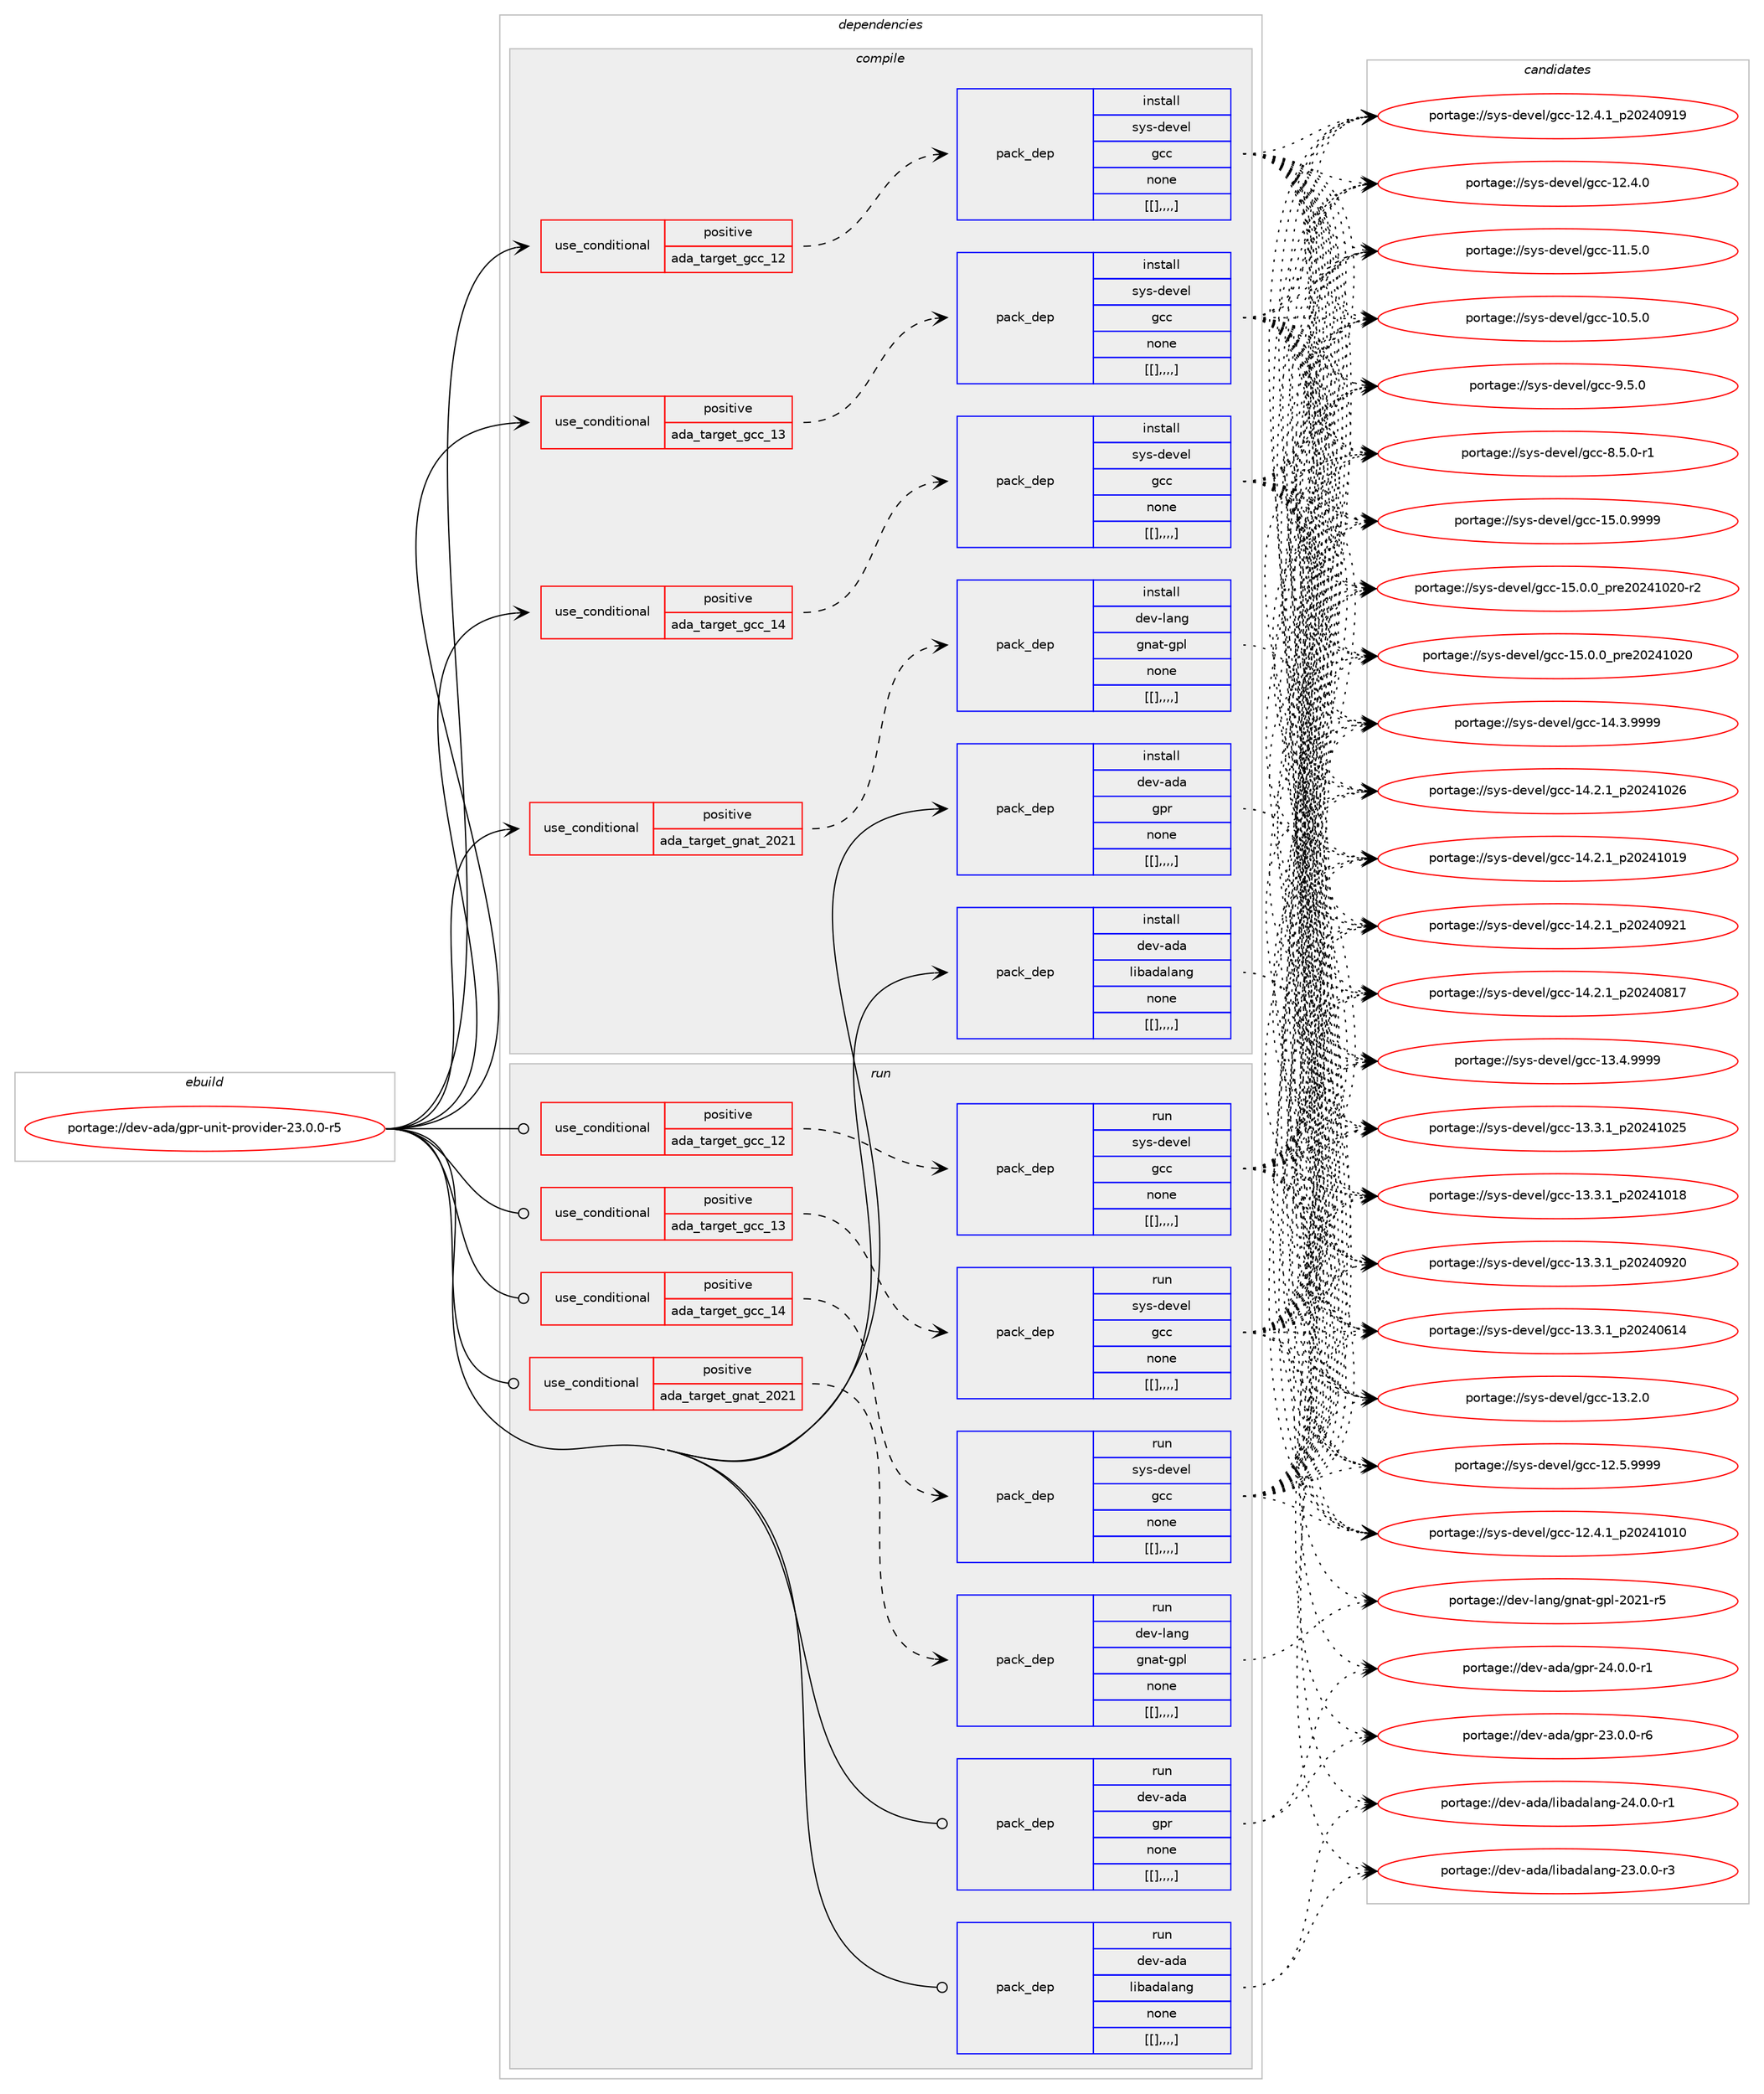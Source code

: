 digraph prolog {

# *************
# Graph options
# *************

newrank=true;
concentrate=true;
compound=true;
graph [rankdir=LR,fontname=Helvetica,fontsize=10,ranksep=1.5];#, ranksep=2.5, nodesep=0.2];
edge  [arrowhead=vee];
node  [fontname=Helvetica,fontsize=10];

# **********
# The ebuild
# **********

subgraph cluster_leftcol {
color=gray;
label=<<i>ebuild</i>>;
id [label="portage://dev-ada/gpr-unit-provider-23.0.0-r5", color=red, width=4, href="../dev-ada/gpr-unit-provider-23.0.0-r5.svg"];
}

# ****************
# The dependencies
# ****************

subgraph cluster_midcol {
color=gray;
label=<<i>dependencies</i>>;
subgraph cluster_compile {
fillcolor="#eeeeee";
style=filled;
label=<<i>compile</i>>;
subgraph cond18016 {
dependency66917 [label=<<TABLE BORDER="0" CELLBORDER="1" CELLSPACING="0" CELLPADDING="4"><TR><TD ROWSPAN="3" CELLPADDING="10">use_conditional</TD></TR><TR><TD>positive</TD></TR><TR><TD>ada_target_gcc_12</TD></TR></TABLE>>, shape=none, color=red];
subgraph pack47929 {
dependency66954 [label=<<TABLE BORDER="0" CELLBORDER="1" CELLSPACING="0" CELLPADDING="4" WIDTH="220"><TR><TD ROWSPAN="6" CELLPADDING="30">pack_dep</TD></TR><TR><TD WIDTH="110">install</TD></TR><TR><TD>sys-devel</TD></TR><TR><TD>gcc</TD></TR><TR><TD>none</TD></TR><TR><TD>[[],,,,]</TD></TR></TABLE>>, shape=none, color=blue];
}
dependency66917:e -> dependency66954:w [weight=20,style="dashed",arrowhead="vee"];
}
id:e -> dependency66917:w [weight=20,style="solid",arrowhead="vee"];
subgraph cond18031 {
dependency66961 [label=<<TABLE BORDER="0" CELLBORDER="1" CELLSPACING="0" CELLPADDING="4"><TR><TD ROWSPAN="3" CELLPADDING="10">use_conditional</TD></TR><TR><TD>positive</TD></TR><TR><TD>ada_target_gcc_13</TD></TR></TABLE>>, shape=none, color=red];
subgraph pack47949 {
dependency66981 [label=<<TABLE BORDER="0" CELLBORDER="1" CELLSPACING="0" CELLPADDING="4" WIDTH="220"><TR><TD ROWSPAN="6" CELLPADDING="30">pack_dep</TD></TR><TR><TD WIDTH="110">install</TD></TR><TR><TD>sys-devel</TD></TR><TR><TD>gcc</TD></TR><TR><TD>none</TD></TR><TR><TD>[[],,,,]</TD></TR></TABLE>>, shape=none, color=blue];
}
dependency66961:e -> dependency66981:w [weight=20,style="dashed",arrowhead="vee"];
}
id:e -> dependency66961:w [weight=20,style="solid",arrowhead="vee"];
subgraph cond18039 {
dependency67020 [label=<<TABLE BORDER="0" CELLBORDER="1" CELLSPACING="0" CELLPADDING="4"><TR><TD ROWSPAN="3" CELLPADDING="10">use_conditional</TD></TR><TR><TD>positive</TD></TR><TR><TD>ada_target_gcc_14</TD></TR></TABLE>>, shape=none, color=red];
subgraph pack47994 {
dependency67054 [label=<<TABLE BORDER="0" CELLBORDER="1" CELLSPACING="0" CELLPADDING="4" WIDTH="220"><TR><TD ROWSPAN="6" CELLPADDING="30">pack_dep</TD></TR><TR><TD WIDTH="110">install</TD></TR><TR><TD>sys-devel</TD></TR><TR><TD>gcc</TD></TR><TR><TD>none</TD></TR><TR><TD>[[],,,,]</TD></TR></TABLE>>, shape=none, color=blue];
}
dependency67020:e -> dependency67054:w [weight=20,style="dashed",arrowhead="vee"];
}
id:e -> dependency67020:w [weight=20,style="solid",arrowhead="vee"];
subgraph cond18061 {
dependency67060 [label=<<TABLE BORDER="0" CELLBORDER="1" CELLSPACING="0" CELLPADDING="4"><TR><TD ROWSPAN="3" CELLPADDING="10">use_conditional</TD></TR><TR><TD>positive</TD></TR><TR><TD>ada_target_gnat_2021</TD></TR></TABLE>>, shape=none, color=red];
subgraph pack48010 {
dependency67062 [label=<<TABLE BORDER="0" CELLBORDER="1" CELLSPACING="0" CELLPADDING="4" WIDTH="220"><TR><TD ROWSPAN="6" CELLPADDING="30">pack_dep</TD></TR><TR><TD WIDTH="110">install</TD></TR><TR><TD>dev-lang</TD></TR><TR><TD>gnat-gpl</TD></TR><TR><TD>none</TD></TR><TR><TD>[[],,,,]</TD></TR></TABLE>>, shape=none, color=blue];
}
dependency67060:e -> dependency67062:w [weight=20,style="dashed",arrowhead="vee"];
}
id:e -> dependency67060:w [weight=20,style="solid",arrowhead="vee"];
subgraph pack48029 {
dependency67119 [label=<<TABLE BORDER="0" CELLBORDER="1" CELLSPACING="0" CELLPADDING="4" WIDTH="220"><TR><TD ROWSPAN="6" CELLPADDING="30">pack_dep</TD></TR><TR><TD WIDTH="110">install</TD></TR><TR><TD>dev-ada</TD></TR><TR><TD>gpr</TD></TR><TR><TD>none</TD></TR><TR><TD>[[],,,,]</TD></TR></TABLE>>, shape=none, color=blue];
}
id:e -> dependency67119:w [weight=20,style="solid",arrowhead="vee"];
subgraph pack48111 {
dependency67223 [label=<<TABLE BORDER="0" CELLBORDER="1" CELLSPACING="0" CELLPADDING="4" WIDTH="220"><TR><TD ROWSPAN="6" CELLPADDING="30">pack_dep</TD></TR><TR><TD WIDTH="110">install</TD></TR><TR><TD>dev-ada</TD></TR><TR><TD>libadalang</TD></TR><TR><TD>none</TD></TR><TR><TD>[[],,,,]</TD></TR></TABLE>>, shape=none, color=blue];
}
id:e -> dependency67223:w [weight=20,style="solid",arrowhead="vee"];
}
subgraph cluster_compileandrun {
fillcolor="#eeeeee";
style=filled;
label=<<i>compile and run</i>>;
}
subgraph cluster_run {
fillcolor="#eeeeee";
style=filled;
label=<<i>run</i>>;
subgraph cond18115 {
dependency67246 [label=<<TABLE BORDER="0" CELLBORDER="1" CELLSPACING="0" CELLPADDING="4"><TR><TD ROWSPAN="3" CELLPADDING="10">use_conditional</TD></TR><TR><TD>positive</TD></TR><TR><TD>ada_target_gcc_12</TD></TR></TABLE>>, shape=none, color=red];
subgraph pack48141 {
dependency67266 [label=<<TABLE BORDER="0" CELLBORDER="1" CELLSPACING="0" CELLPADDING="4" WIDTH="220"><TR><TD ROWSPAN="6" CELLPADDING="30">pack_dep</TD></TR><TR><TD WIDTH="110">run</TD></TR><TR><TD>sys-devel</TD></TR><TR><TD>gcc</TD></TR><TR><TD>none</TD></TR><TR><TD>[[],,,,]</TD></TR></TABLE>>, shape=none, color=blue];
}
dependency67246:e -> dependency67266:w [weight=20,style="dashed",arrowhead="vee"];
}
id:e -> dependency67246:w [weight=20,style="solid",arrowhead="odot"];
subgraph cond18135 {
dependency67329 [label=<<TABLE BORDER="0" CELLBORDER="1" CELLSPACING="0" CELLPADDING="4"><TR><TD ROWSPAN="3" CELLPADDING="10">use_conditional</TD></TR><TR><TD>positive</TD></TR><TR><TD>ada_target_gcc_13</TD></TR></TABLE>>, shape=none, color=red];
subgraph pack48206 {
dependency67351 [label=<<TABLE BORDER="0" CELLBORDER="1" CELLSPACING="0" CELLPADDING="4" WIDTH="220"><TR><TD ROWSPAN="6" CELLPADDING="30">pack_dep</TD></TR><TR><TD WIDTH="110">run</TD></TR><TR><TD>sys-devel</TD></TR><TR><TD>gcc</TD></TR><TR><TD>none</TD></TR><TR><TD>[[],,,,]</TD></TR></TABLE>>, shape=none, color=blue];
}
dependency67329:e -> dependency67351:w [weight=20,style="dashed",arrowhead="vee"];
}
id:e -> dependency67329:w [weight=20,style="solid",arrowhead="odot"];
subgraph cond18169 {
dependency67357 [label=<<TABLE BORDER="0" CELLBORDER="1" CELLSPACING="0" CELLPADDING="4"><TR><TD ROWSPAN="3" CELLPADDING="10">use_conditional</TD></TR><TR><TD>positive</TD></TR><TR><TD>ada_target_gcc_14</TD></TR></TABLE>>, shape=none, color=red];
subgraph pack48238 {
dependency67503 [label=<<TABLE BORDER="0" CELLBORDER="1" CELLSPACING="0" CELLPADDING="4" WIDTH="220"><TR><TD ROWSPAN="6" CELLPADDING="30">pack_dep</TD></TR><TR><TD WIDTH="110">run</TD></TR><TR><TD>sys-devel</TD></TR><TR><TD>gcc</TD></TR><TR><TD>none</TD></TR><TR><TD>[[],,,,]</TD></TR></TABLE>>, shape=none, color=blue];
}
dependency67357:e -> dependency67503:w [weight=20,style="dashed",arrowhead="vee"];
}
id:e -> dependency67357:w [weight=20,style="solid",arrowhead="odot"];
subgraph cond18226 {
dependency67589 [label=<<TABLE BORDER="0" CELLBORDER="1" CELLSPACING="0" CELLPADDING="4"><TR><TD ROWSPAN="3" CELLPADDING="10">use_conditional</TD></TR><TR><TD>positive</TD></TR><TR><TD>ada_target_gnat_2021</TD></TR></TABLE>>, shape=none, color=red];
subgraph pack48385 {
dependency67660 [label=<<TABLE BORDER="0" CELLBORDER="1" CELLSPACING="0" CELLPADDING="4" WIDTH="220"><TR><TD ROWSPAN="6" CELLPADDING="30">pack_dep</TD></TR><TR><TD WIDTH="110">run</TD></TR><TR><TD>dev-lang</TD></TR><TR><TD>gnat-gpl</TD></TR><TR><TD>none</TD></TR><TR><TD>[[],,,,]</TD></TR></TABLE>>, shape=none, color=blue];
}
dependency67589:e -> dependency67660:w [weight=20,style="dashed",arrowhead="vee"];
}
id:e -> dependency67589:w [weight=20,style="solid",arrowhead="odot"];
subgraph pack48446 {
dependency67730 [label=<<TABLE BORDER="0" CELLBORDER="1" CELLSPACING="0" CELLPADDING="4" WIDTH="220"><TR><TD ROWSPAN="6" CELLPADDING="30">pack_dep</TD></TR><TR><TD WIDTH="110">run</TD></TR><TR><TD>dev-ada</TD></TR><TR><TD>gpr</TD></TR><TR><TD>none</TD></TR><TR><TD>[[],,,,]</TD></TR></TABLE>>, shape=none, color=blue];
}
id:e -> dependency67730:w [weight=20,style="solid",arrowhead="odot"];
subgraph pack48477 {
dependency67736 [label=<<TABLE BORDER="0" CELLBORDER="1" CELLSPACING="0" CELLPADDING="4" WIDTH="220"><TR><TD ROWSPAN="6" CELLPADDING="30">pack_dep</TD></TR><TR><TD WIDTH="110">run</TD></TR><TR><TD>dev-ada</TD></TR><TR><TD>libadalang</TD></TR><TR><TD>none</TD></TR><TR><TD>[[],,,,]</TD></TR></TABLE>>, shape=none, color=blue];
}
id:e -> dependency67736:w [weight=20,style="solid",arrowhead="odot"];
}
}

# **************
# The candidates
# **************

subgraph cluster_choices {
rank=same;
color=gray;
label=<<i>candidates</i>>;

subgraph choice47198 {
color=black;
nodesep=1;
choice1151211154510010111810110847103999945495346484657575757 [label="portage://sys-devel/gcc-15.0.9999", color=red, width=4,href="../sys-devel/gcc-15.0.9999.svg"];
choice11512111545100101118101108471039999454953464846489511211410150485052494850484511450 [label="portage://sys-devel/gcc-15.0.0_pre20241020-r2", color=red, width=4,href="../sys-devel/gcc-15.0.0_pre20241020-r2.svg"];
choice1151211154510010111810110847103999945495346484648951121141015048505249485048 [label="portage://sys-devel/gcc-15.0.0_pre20241020", color=red, width=4,href="../sys-devel/gcc-15.0.0_pre20241020.svg"];
choice1151211154510010111810110847103999945495246514657575757 [label="portage://sys-devel/gcc-14.3.9999", color=red, width=4,href="../sys-devel/gcc-14.3.9999.svg"];
choice1151211154510010111810110847103999945495246504649951125048505249485054 [label="portage://sys-devel/gcc-14.2.1_p20241026", color=red, width=4,href="../sys-devel/gcc-14.2.1_p20241026.svg"];
choice1151211154510010111810110847103999945495246504649951125048505249484957 [label="portage://sys-devel/gcc-14.2.1_p20241019", color=red, width=4,href="../sys-devel/gcc-14.2.1_p20241019.svg"];
choice1151211154510010111810110847103999945495246504649951125048505248575049 [label="portage://sys-devel/gcc-14.2.1_p20240921", color=red, width=4,href="../sys-devel/gcc-14.2.1_p20240921.svg"];
choice1151211154510010111810110847103999945495246504649951125048505248564955 [label="portage://sys-devel/gcc-14.2.1_p20240817", color=red, width=4,href="../sys-devel/gcc-14.2.1_p20240817.svg"];
choice1151211154510010111810110847103999945495146524657575757 [label="portage://sys-devel/gcc-13.4.9999", color=red, width=4,href="../sys-devel/gcc-13.4.9999.svg"];
choice1151211154510010111810110847103999945495146514649951125048505249485053 [label="portage://sys-devel/gcc-13.3.1_p20241025", color=red, width=4,href="../sys-devel/gcc-13.3.1_p20241025.svg"];
choice1151211154510010111810110847103999945495146514649951125048505249484956 [label="portage://sys-devel/gcc-13.3.1_p20241018", color=red, width=4,href="../sys-devel/gcc-13.3.1_p20241018.svg"];
choice1151211154510010111810110847103999945495146514649951125048505248575048 [label="portage://sys-devel/gcc-13.3.1_p20240920", color=red, width=4,href="../sys-devel/gcc-13.3.1_p20240920.svg"];
choice1151211154510010111810110847103999945495146514649951125048505248544952 [label="portage://sys-devel/gcc-13.3.1_p20240614", color=red, width=4,href="../sys-devel/gcc-13.3.1_p20240614.svg"];
choice1151211154510010111810110847103999945495146504648 [label="portage://sys-devel/gcc-13.2.0", color=red, width=4,href="../sys-devel/gcc-13.2.0.svg"];
choice1151211154510010111810110847103999945495046534657575757 [label="portage://sys-devel/gcc-12.5.9999", color=red, width=4,href="../sys-devel/gcc-12.5.9999.svg"];
choice1151211154510010111810110847103999945495046524649951125048505249484948 [label="portage://sys-devel/gcc-12.4.1_p20241010", color=red, width=4,href="../sys-devel/gcc-12.4.1_p20241010.svg"];
choice1151211154510010111810110847103999945495046524649951125048505248574957 [label="portage://sys-devel/gcc-12.4.1_p20240919", color=red, width=4,href="../sys-devel/gcc-12.4.1_p20240919.svg"];
choice1151211154510010111810110847103999945495046524648 [label="portage://sys-devel/gcc-12.4.0", color=red, width=4,href="../sys-devel/gcc-12.4.0.svg"];
choice1151211154510010111810110847103999945494946534648 [label="portage://sys-devel/gcc-11.5.0", color=red, width=4,href="../sys-devel/gcc-11.5.0.svg"];
choice1151211154510010111810110847103999945494846534648 [label="portage://sys-devel/gcc-10.5.0", color=red, width=4,href="../sys-devel/gcc-10.5.0.svg"];
choice11512111545100101118101108471039999455746534648 [label="portage://sys-devel/gcc-9.5.0", color=red, width=4,href="../sys-devel/gcc-9.5.0.svg"];
choice115121115451001011181011084710399994556465346484511449 [label="portage://sys-devel/gcc-8.5.0-r1", color=red, width=4,href="../sys-devel/gcc-8.5.0-r1.svg"];
dependency66954:e -> choice1151211154510010111810110847103999945495346484657575757:w [style=dotted,weight="100"];
dependency66954:e -> choice11512111545100101118101108471039999454953464846489511211410150485052494850484511450:w [style=dotted,weight="100"];
dependency66954:e -> choice1151211154510010111810110847103999945495346484648951121141015048505249485048:w [style=dotted,weight="100"];
dependency66954:e -> choice1151211154510010111810110847103999945495246514657575757:w [style=dotted,weight="100"];
dependency66954:e -> choice1151211154510010111810110847103999945495246504649951125048505249485054:w [style=dotted,weight="100"];
dependency66954:e -> choice1151211154510010111810110847103999945495246504649951125048505249484957:w [style=dotted,weight="100"];
dependency66954:e -> choice1151211154510010111810110847103999945495246504649951125048505248575049:w [style=dotted,weight="100"];
dependency66954:e -> choice1151211154510010111810110847103999945495246504649951125048505248564955:w [style=dotted,weight="100"];
dependency66954:e -> choice1151211154510010111810110847103999945495146524657575757:w [style=dotted,weight="100"];
dependency66954:e -> choice1151211154510010111810110847103999945495146514649951125048505249485053:w [style=dotted,weight="100"];
dependency66954:e -> choice1151211154510010111810110847103999945495146514649951125048505249484956:w [style=dotted,weight="100"];
dependency66954:e -> choice1151211154510010111810110847103999945495146514649951125048505248575048:w [style=dotted,weight="100"];
dependency66954:e -> choice1151211154510010111810110847103999945495146514649951125048505248544952:w [style=dotted,weight="100"];
dependency66954:e -> choice1151211154510010111810110847103999945495146504648:w [style=dotted,weight="100"];
dependency66954:e -> choice1151211154510010111810110847103999945495046534657575757:w [style=dotted,weight="100"];
dependency66954:e -> choice1151211154510010111810110847103999945495046524649951125048505249484948:w [style=dotted,weight="100"];
dependency66954:e -> choice1151211154510010111810110847103999945495046524649951125048505248574957:w [style=dotted,weight="100"];
dependency66954:e -> choice1151211154510010111810110847103999945495046524648:w [style=dotted,weight="100"];
dependency66954:e -> choice1151211154510010111810110847103999945494946534648:w [style=dotted,weight="100"];
dependency66954:e -> choice1151211154510010111810110847103999945494846534648:w [style=dotted,weight="100"];
dependency66954:e -> choice11512111545100101118101108471039999455746534648:w [style=dotted,weight="100"];
dependency66954:e -> choice115121115451001011181011084710399994556465346484511449:w [style=dotted,weight="100"];
}
subgraph choice47226 {
color=black;
nodesep=1;
choice1151211154510010111810110847103999945495346484657575757 [label="portage://sys-devel/gcc-15.0.9999", color=red, width=4,href="../sys-devel/gcc-15.0.9999.svg"];
choice11512111545100101118101108471039999454953464846489511211410150485052494850484511450 [label="portage://sys-devel/gcc-15.0.0_pre20241020-r2", color=red, width=4,href="../sys-devel/gcc-15.0.0_pre20241020-r2.svg"];
choice1151211154510010111810110847103999945495346484648951121141015048505249485048 [label="portage://sys-devel/gcc-15.0.0_pre20241020", color=red, width=4,href="../sys-devel/gcc-15.0.0_pre20241020.svg"];
choice1151211154510010111810110847103999945495246514657575757 [label="portage://sys-devel/gcc-14.3.9999", color=red, width=4,href="../sys-devel/gcc-14.3.9999.svg"];
choice1151211154510010111810110847103999945495246504649951125048505249485054 [label="portage://sys-devel/gcc-14.2.1_p20241026", color=red, width=4,href="../sys-devel/gcc-14.2.1_p20241026.svg"];
choice1151211154510010111810110847103999945495246504649951125048505249484957 [label="portage://sys-devel/gcc-14.2.1_p20241019", color=red, width=4,href="../sys-devel/gcc-14.2.1_p20241019.svg"];
choice1151211154510010111810110847103999945495246504649951125048505248575049 [label="portage://sys-devel/gcc-14.2.1_p20240921", color=red, width=4,href="../sys-devel/gcc-14.2.1_p20240921.svg"];
choice1151211154510010111810110847103999945495246504649951125048505248564955 [label="portage://sys-devel/gcc-14.2.1_p20240817", color=red, width=4,href="../sys-devel/gcc-14.2.1_p20240817.svg"];
choice1151211154510010111810110847103999945495146524657575757 [label="portage://sys-devel/gcc-13.4.9999", color=red, width=4,href="../sys-devel/gcc-13.4.9999.svg"];
choice1151211154510010111810110847103999945495146514649951125048505249485053 [label="portage://sys-devel/gcc-13.3.1_p20241025", color=red, width=4,href="../sys-devel/gcc-13.3.1_p20241025.svg"];
choice1151211154510010111810110847103999945495146514649951125048505249484956 [label="portage://sys-devel/gcc-13.3.1_p20241018", color=red, width=4,href="../sys-devel/gcc-13.3.1_p20241018.svg"];
choice1151211154510010111810110847103999945495146514649951125048505248575048 [label="portage://sys-devel/gcc-13.3.1_p20240920", color=red, width=4,href="../sys-devel/gcc-13.3.1_p20240920.svg"];
choice1151211154510010111810110847103999945495146514649951125048505248544952 [label="portage://sys-devel/gcc-13.3.1_p20240614", color=red, width=4,href="../sys-devel/gcc-13.3.1_p20240614.svg"];
choice1151211154510010111810110847103999945495146504648 [label="portage://sys-devel/gcc-13.2.0", color=red, width=4,href="../sys-devel/gcc-13.2.0.svg"];
choice1151211154510010111810110847103999945495046534657575757 [label="portage://sys-devel/gcc-12.5.9999", color=red, width=4,href="../sys-devel/gcc-12.5.9999.svg"];
choice1151211154510010111810110847103999945495046524649951125048505249484948 [label="portage://sys-devel/gcc-12.4.1_p20241010", color=red, width=4,href="../sys-devel/gcc-12.4.1_p20241010.svg"];
choice1151211154510010111810110847103999945495046524649951125048505248574957 [label="portage://sys-devel/gcc-12.4.1_p20240919", color=red, width=4,href="../sys-devel/gcc-12.4.1_p20240919.svg"];
choice1151211154510010111810110847103999945495046524648 [label="portage://sys-devel/gcc-12.4.0", color=red, width=4,href="../sys-devel/gcc-12.4.0.svg"];
choice1151211154510010111810110847103999945494946534648 [label="portage://sys-devel/gcc-11.5.0", color=red, width=4,href="../sys-devel/gcc-11.5.0.svg"];
choice1151211154510010111810110847103999945494846534648 [label="portage://sys-devel/gcc-10.5.0", color=red, width=4,href="../sys-devel/gcc-10.5.0.svg"];
choice11512111545100101118101108471039999455746534648 [label="portage://sys-devel/gcc-9.5.0", color=red, width=4,href="../sys-devel/gcc-9.5.0.svg"];
choice115121115451001011181011084710399994556465346484511449 [label="portage://sys-devel/gcc-8.5.0-r1", color=red, width=4,href="../sys-devel/gcc-8.5.0-r1.svg"];
dependency66981:e -> choice1151211154510010111810110847103999945495346484657575757:w [style=dotted,weight="100"];
dependency66981:e -> choice11512111545100101118101108471039999454953464846489511211410150485052494850484511450:w [style=dotted,weight="100"];
dependency66981:e -> choice1151211154510010111810110847103999945495346484648951121141015048505249485048:w [style=dotted,weight="100"];
dependency66981:e -> choice1151211154510010111810110847103999945495246514657575757:w [style=dotted,weight="100"];
dependency66981:e -> choice1151211154510010111810110847103999945495246504649951125048505249485054:w [style=dotted,weight="100"];
dependency66981:e -> choice1151211154510010111810110847103999945495246504649951125048505249484957:w [style=dotted,weight="100"];
dependency66981:e -> choice1151211154510010111810110847103999945495246504649951125048505248575049:w [style=dotted,weight="100"];
dependency66981:e -> choice1151211154510010111810110847103999945495246504649951125048505248564955:w [style=dotted,weight="100"];
dependency66981:e -> choice1151211154510010111810110847103999945495146524657575757:w [style=dotted,weight="100"];
dependency66981:e -> choice1151211154510010111810110847103999945495146514649951125048505249485053:w [style=dotted,weight="100"];
dependency66981:e -> choice1151211154510010111810110847103999945495146514649951125048505249484956:w [style=dotted,weight="100"];
dependency66981:e -> choice1151211154510010111810110847103999945495146514649951125048505248575048:w [style=dotted,weight="100"];
dependency66981:e -> choice1151211154510010111810110847103999945495146514649951125048505248544952:w [style=dotted,weight="100"];
dependency66981:e -> choice1151211154510010111810110847103999945495146504648:w [style=dotted,weight="100"];
dependency66981:e -> choice1151211154510010111810110847103999945495046534657575757:w [style=dotted,weight="100"];
dependency66981:e -> choice1151211154510010111810110847103999945495046524649951125048505249484948:w [style=dotted,weight="100"];
dependency66981:e -> choice1151211154510010111810110847103999945495046524649951125048505248574957:w [style=dotted,weight="100"];
dependency66981:e -> choice1151211154510010111810110847103999945495046524648:w [style=dotted,weight="100"];
dependency66981:e -> choice1151211154510010111810110847103999945494946534648:w [style=dotted,weight="100"];
dependency66981:e -> choice1151211154510010111810110847103999945494846534648:w [style=dotted,weight="100"];
dependency66981:e -> choice11512111545100101118101108471039999455746534648:w [style=dotted,weight="100"];
dependency66981:e -> choice115121115451001011181011084710399994556465346484511449:w [style=dotted,weight="100"];
}
subgraph choice47271 {
color=black;
nodesep=1;
choice1151211154510010111810110847103999945495346484657575757 [label="portage://sys-devel/gcc-15.0.9999", color=red, width=4,href="../sys-devel/gcc-15.0.9999.svg"];
choice11512111545100101118101108471039999454953464846489511211410150485052494850484511450 [label="portage://sys-devel/gcc-15.0.0_pre20241020-r2", color=red, width=4,href="../sys-devel/gcc-15.0.0_pre20241020-r2.svg"];
choice1151211154510010111810110847103999945495346484648951121141015048505249485048 [label="portage://sys-devel/gcc-15.0.0_pre20241020", color=red, width=4,href="../sys-devel/gcc-15.0.0_pre20241020.svg"];
choice1151211154510010111810110847103999945495246514657575757 [label="portage://sys-devel/gcc-14.3.9999", color=red, width=4,href="../sys-devel/gcc-14.3.9999.svg"];
choice1151211154510010111810110847103999945495246504649951125048505249485054 [label="portage://sys-devel/gcc-14.2.1_p20241026", color=red, width=4,href="../sys-devel/gcc-14.2.1_p20241026.svg"];
choice1151211154510010111810110847103999945495246504649951125048505249484957 [label="portage://sys-devel/gcc-14.2.1_p20241019", color=red, width=4,href="../sys-devel/gcc-14.2.1_p20241019.svg"];
choice1151211154510010111810110847103999945495246504649951125048505248575049 [label="portage://sys-devel/gcc-14.2.1_p20240921", color=red, width=4,href="../sys-devel/gcc-14.2.1_p20240921.svg"];
choice1151211154510010111810110847103999945495246504649951125048505248564955 [label="portage://sys-devel/gcc-14.2.1_p20240817", color=red, width=4,href="../sys-devel/gcc-14.2.1_p20240817.svg"];
choice1151211154510010111810110847103999945495146524657575757 [label="portage://sys-devel/gcc-13.4.9999", color=red, width=4,href="../sys-devel/gcc-13.4.9999.svg"];
choice1151211154510010111810110847103999945495146514649951125048505249485053 [label="portage://sys-devel/gcc-13.3.1_p20241025", color=red, width=4,href="../sys-devel/gcc-13.3.1_p20241025.svg"];
choice1151211154510010111810110847103999945495146514649951125048505249484956 [label="portage://sys-devel/gcc-13.3.1_p20241018", color=red, width=4,href="../sys-devel/gcc-13.3.1_p20241018.svg"];
choice1151211154510010111810110847103999945495146514649951125048505248575048 [label="portage://sys-devel/gcc-13.3.1_p20240920", color=red, width=4,href="../sys-devel/gcc-13.3.1_p20240920.svg"];
choice1151211154510010111810110847103999945495146514649951125048505248544952 [label="portage://sys-devel/gcc-13.3.1_p20240614", color=red, width=4,href="../sys-devel/gcc-13.3.1_p20240614.svg"];
choice1151211154510010111810110847103999945495146504648 [label="portage://sys-devel/gcc-13.2.0", color=red, width=4,href="../sys-devel/gcc-13.2.0.svg"];
choice1151211154510010111810110847103999945495046534657575757 [label="portage://sys-devel/gcc-12.5.9999", color=red, width=4,href="../sys-devel/gcc-12.5.9999.svg"];
choice1151211154510010111810110847103999945495046524649951125048505249484948 [label="portage://sys-devel/gcc-12.4.1_p20241010", color=red, width=4,href="../sys-devel/gcc-12.4.1_p20241010.svg"];
choice1151211154510010111810110847103999945495046524649951125048505248574957 [label="portage://sys-devel/gcc-12.4.1_p20240919", color=red, width=4,href="../sys-devel/gcc-12.4.1_p20240919.svg"];
choice1151211154510010111810110847103999945495046524648 [label="portage://sys-devel/gcc-12.4.0", color=red, width=4,href="../sys-devel/gcc-12.4.0.svg"];
choice1151211154510010111810110847103999945494946534648 [label="portage://sys-devel/gcc-11.5.0", color=red, width=4,href="../sys-devel/gcc-11.5.0.svg"];
choice1151211154510010111810110847103999945494846534648 [label="portage://sys-devel/gcc-10.5.0", color=red, width=4,href="../sys-devel/gcc-10.5.0.svg"];
choice11512111545100101118101108471039999455746534648 [label="portage://sys-devel/gcc-9.5.0", color=red, width=4,href="../sys-devel/gcc-9.5.0.svg"];
choice115121115451001011181011084710399994556465346484511449 [label="portage://sys-devel/gcc-8.5.0-r1", color=red, width=4,href="../sys-devel/gcc-8.5.0-r1.svg"];
dependency67054:e -> choice1151211154510010111810110847103999945495346484657575757:w [style=dotted,weight="100"];
dependency67054:e -> choice11512111545100101118101108471039999454953464846489511211410150485052494850484511450:w [style=dotted,weight="100"];
dependency67054:e -> choice1151211154510010111810110847103999945495346484648951121141015048505249485048:w [style=dotted,weight="100"];
dependency67054:e -> choice1151211154510010111810110847103999945495246514657575757:w [style=dotted,weight="100"];
dependency67054:e -> choice1151211154510010111810110847103999945495246504649951125048505249485054:w [style=dotted,weight="100"];
dependency67054:e -> choice1151211154510010111810110847103999945495246504649951125048505249484957:w [style=dotted,weight="100"];
dependency67054:e -> choice1151211154510010111810110847103999945495246504649951125048505248575049:w [style=dotted,weight="100"];
dependency67054:e -> choice1151211154510010111810110847103999945495246504649951125048505248564955:w [style=dotted,weight="100"];
dependency67054:e -> choice1151211154510010111810110847103999945495146524657575757:w [style=dotted,weight="100"];
dependency67054:e -> choice1151211154510010111810110847103999945495146514649951125048505249485053:w [style=dotted,weight="100"];
dependency67054:e -> choice1151211154510010111810110847103999945495146514649951125048505249484956:w [style=dotted,weight="100"];
dependency67054:e -> choice1151211154510010111810110847103999945495146514649951125048505248575048:w [style=dotted,weight="100"];
dependency67054:e -> choice1151211154510010111810110847103999945495146514649951125048505248544952:w [style=dotted,weight="100"];
dependency67054:e -> choice1151211154510010111810110847103999945495146504648:w [style=dotted,weight="100"];
dependency67054:e -> choice1151211154510010111810110847103999945495046534657575757:w [style=dotted,weight="100"];
dependency67054:e -> choice1151211154510010111810110847103999945495046524649951125048505249484948:w [style=dotted,weight="100"];
dependency67054:e -> choice1151211154510010111810110847103999945495046524649951125048505248574957:w [style=dotted,weight="100"];
dependency67054:e -> choice1151211154510010111810110847103999945495046524648:w [style=dotted,weight="100"];
dependency67054:e -> choice1151211154510010111810110847103999945494946534648:w [style=dotted,weight="100"];
dependency67054:e -> choice1151211154510010111810110847103999945494846534648:w [style=dotted,weight="100"];
dependency67054:e -> choice11512111545100101118101108471039999455746534648:w [style=dotted,weight="100"];
dependency67054:e -> choice115121115451001011181011084710399994556465346484511449:w [style=dotted,weight="100"];
}
subgraph choice47305 {
color=black;
nodesep=1;
choice100101118451089711010347103110971164510311210845504850494511453 [label="portage://dev-lang/gnat-gpl-2021-r5", color=red, width=4,href="../dev-lang/gnat-gpl-2021-r5.svg"];
dependency67062:e -> choice100101118451089711010347103110971164510311210845504850494511453:w [style=dotted,weight="100"];
}
subgraph choice47331 {
color=black;
nodesep=1;
choice10010111845971009747103112114455052464846484511449 [label="portage://dev-ada/gpr-24.0.0-r1", color=red, width=4,href="../dev-ada/gpr-24.0.0-r1.svg"];
choice10010111845971009747103112114455051464846484511454 [label="portage://dev-ada/gpr-23.0.0-r6", color=red, width=4,href="../dev-ada/gpr-23.0.0-r6.svg"];
dependency67119:e -> choice10010111845971009747103112114455052464846484511449:w [style=dotted,weight="100"];
dependency67119:e -> choice10010111845971009747103112114455051464846484511454:w [style=dotted,weight="100"];
}
subgraph choice47348 {
color=black;
nodesep=1;
choice1001011184597100974710810598971009710897110103455052464846484511449 [label="portage://dev-ada/libadalang-24.0.0-r1", color=red, width=4,href="../dev-ada/libadalang-24.0.0-r1.svg"];
choice1001011184597100974710810598971009710897110103455051464846484511451 [label="portage://dev-ada/libadalang-23.0.0-r3", color=red, width=4,href="../dev-ada/libadalang-23.0.0-r3.svg"];
dependency67223:e -> choice1001011184597100974710810598971009710897110103455052464846484511449:w [style=dotted,weight="100"];
dependency67223:e -> choice1001011184597100974710810598971009710897110103455051464846484511451:w [style=dotted,weight="100"];
}
subgraph choice47353 {
color=black;
nodesep=1;
choice1151211154510010111810110847103999945495346484657575757 [label="portage://sys-devel/gcc-15.0.9999", color=red, width=4,href="../sys-devel/gcc-15.0.9999.svg"];
choice11512111545100101118101108471039999454953464846489511211410150485052494850484511450 [label="portage://sys-devel/gcc-15.0.0_pre20241020-r2", color=red, width=4,href="../sys-devel/gcc-15.0.0_pre20241020-r2.svg"];
choice1151211154510010111810110847103999945495346484648951121141015048505249485048 [label="portage://sys-devel/gcc-15.0.0_pre20241020", color=red, width=4,href="../sys-devel/gcc-15.0.0_pre20241020.svg"];
choice1151211154510010111810110847103999945495246514657575757 [label="portage://sys-devel/gcc-14.3.9999", color=red, width=4,href="../sys-devel/gcc-14.3.9999.svg"];
choice1151211154510010111810110847103999945495246504649951125048505249485054 [label="portage://sys-devel/gcc-14.2.1_p20241026", color=red, width=4,href="../sys-devel/gcc-14.2.1_p20241026.svg"];
choice1151211154510010111810110847103999945495246504649951125048505249484957 [label="portage://sys-devel/gcc-14.2.1_p20241019", color=red, width=4,href="../sys-devel/gcc-14.2.1_p20241019.svg"];
choice1151211154510010111810110847103999945495246504649951125048505248575049 [label="portage://sys-devel/gcc-14.2.1_p20240921", color=red, width=4,href="../sys-devel/gcc-14.2.1_p20240921.svg"];
choice1151211154510010111810110847103999945495246504649951125048505248564955 [label="portage://sys-devel/gcc-14.2.1_p20240817", color=red, width=4,href="../sys-devel/gcc-14.2.1_p20240817.svg"];
choice1151211154510010111810110847103999945495146524657575757 [label="portage://sys-devel/gcc-13.4.9999", color=red, width=4,href="../sys-devel/gcc-13.4.9999.svg"];
choice1151211154510010111810110847103999945495146514649951125048505249485053 [label="portage://sys-devel/gcc-13.3.1_p20241025", color=red, width=4,href="../sys-devel/gcc-13.3.1_p20241025.svg"];
choice1151211154510010111810110847103999945495146514649951125048505249484956 [label="portage://sys-devel/gcc-13.3.1_p20241018", color=red, width=4,href="../sys-devel/gcc-13.3.1_p20241018.svg"];
choice1151211154510010111810110847103999945495146514649951125048505248575048 [label="portage://sys-devel/gcc-13.3.1_p20240920", color=red, width=4,href="../sys-devel/gcc-13.3.1_p20240920.svg"];
choice1151211154510010111810110847103999945495146514649951125048505248544952 [label="portage://sys-devel/gcc-13.3.1_p20240614", color=red, width=4,href="../sys-devel/gcc-13.3.1_p20240614.svg"];
choice1151211154510010111810110847103999945495146504648 [label="portage://sys-devel/gcc-13.2.0", color=red, width=4,href="../sys-devel/gcc-13.2.0.svg"];
choice1151211154510010111810110847103999945495046534657575757 [label="portage://sys-devel/gcc-12.5.9999", color=red, width=4,href="../sys-devel/gcc-12.5.9999.svg"];
choice1151211154510010111810110847103999945495046524649951125048505249484948 [label="portage://sys-devel/gcc-12.4.1_p20241010", color=red, width=4,href="../sys-devel/gcc-12.4.1_p20241010.svg"];
choice1151211154510010111810110847103999945495046524649951125048505248574957 [label="portage://sys-devel/gcc-12.4.1_p20240919", color=red, width=4,href="../sys-devel/gcc-12.4.1_p20240919.svg"];
choice1151211154510010111810110847103999945495046524648 [label="portage://sys-devel/gcc-12.4.0", color=red, width=4,href="../sys-devel/gcc-12.4.0.svg"];
choice1151211154510010111810110847103999945494946534648 [label="portage://sys-devel/gcc-11.5.0", color=red, width=4,href="../sys-devel/gcc-11.5.0.svg"];
choice1151211154510010111810110847103999945494846534648 [label="portage://sys-devel/gcc-10.5.0", color=red, width=4,href="../sys-devel/gcc-10.5.0.svg"];
choice11512111545100101118101108471039999455746534648 [label="portage://sys-devel/gcc-9.5.0", color=red, width=4,href="../sys-devel/gcc-9.5.0.svg"];
choice115121115451001011181011084710399994556465346484511449 [label="portage://sys-devel/gcc-8.5.0-r1", color=red, width=4,href="../sys-devel/gcc-8.5.0-r1.svg"];
dependency67266:e -> choice1151211154510010111810110847103999945495346484657575757:w [style=dotted,weight="100"];
dependency67266:e -> choice11512111545100101118101108471039999454953464846489511211410150485052494850484511450:w [style=dotted,weight="100"];
dependency67266:e -> choice1151211154510010111810110847103999945495346484648951121141015048505249485048:w [style=dotted,weight="100"];
dependency67266:e -> choice1151211154510010111810110847103999945495246514657575757:w [style=dotted,weight="100"];
dependency67266:e -> choice1151211154510010111810110847103999945495246504649951125048505249485054:w [style=dotted,weight="100"];
dependency67266:e -> choice1151211154510010111810110847103999945495246504649951125048505249484957:w [style=dotted,weight="100"];
dependency67266:e -> choice1151211154510010111810110847103999945495246504649951125048505248575049:w [style=dotted,weight="100"];
dependency67266:e -> choice1151211154510010111810110847103999945495246504649951125048505248564955:w [style=dotted,weight="100"];
dependency67266:e -> choice1151211154510010111810110847103999945495146524657575757:w [style=dotted,weight="100"];
dependency67266:e -> choice1151211154510010111810110847103999945495146514649951125048505249485053:w [style=dotted,weight="100"];
dependency67266:e -> choice1151211154510010111810110847103999945495146514649951125048505249484956:w [style=dotted,weight="100"];
dependency67266:e -> choice1151211154510010111810110847103999945495146514649951125048505248575048:w [style=dotted,weight="100"];
dependency67266:e -> choice1151211154510010111810110847103999945495146514649951125048505248544952:w [style=dotted,weight="100"];
dependency67266:e -> choice1151211154510010111810110847103999945495146504648:w [style=dotted,weight="100"];
dependency67266:e -> choice1151211154510010111810110847103999945495046534657575757:w [style=dotted,weight="100"];
dependency67266:e -> choice1151211154510010111810110847103999945495046524649951125048505249484948:w [style=dotted,weight="100"];
dependency67266:e -> choice1151211154510010111810110847103999945495046524649951125048505248574957:w [style=dotted,weight="100"];
dependency67266:e -> choice1151211154510010111810110847103999945495046524648:w [style=dotted,weight="100"];
dependency67266:e -> choice1151211154510010111810110847103999945494946534648:w [style=dotted,weight="100"];
dependency67266:e -> choice1151211154510010111810110847103999945494846534648:w [style=dotted,weight="100"];
dependency67266:e -> choice11512111545100101118101108471039999455746534648:w [style=dotted,weight="100"];
dependency67266:e -> choice115121115451001011181011084710399994556465346484511449:w [style=dotted,weight="100"];
}
subgraph choice47406 {
color=black;
nodesep=1;
choice1151211154510010111810110847103999945495346484657575757 [label="portage://sys-devel/gcc-15.0.9999", color=red, width=4,href="../sys-devel/gcc-15.0.9999.svg"];
choice11512111545100101118101108471039999454953464846489511211410150485052494850484511450 [label="portage://sys-devel/gcc-15.0.0_pre20241020-r2", color=red, width=4,href="../sys-devel/gcc-15.0.0_pre20241020-r2.svg"];
choice1151211154510010111810110847103999945495346484648951121141015048505249485048 [label="portage://sys-devel/gcc-15.0.0_pre20241020", color=red, width=4,href="../sys-devel/gcc-15.0.0_pre20241020.svg"];
choice1151211154510010111810110847103999945495246514657575757 [label="portage://sys-devel/gcc-14.3.9999", color=red, width=4,href="../sys-devel/gcc-14.3.9999.svg"];
choice1151211154510010111810110847103999945495246504649951125048505249485054 [label="portage://sys-devel/gcc-14.2.1_p20241026", color=red, width=4,href="../sys-devel/gcc-14.2.1_p20241026.svg"];
choice1151211154510010111810110847103999945495246504649951125048505249484957 [label="portage://sys-devel/gcc-14.2.1_p20241019", color=red, width=4,href="../sys-devel/gcc-14.2.1_p20241019.svg"];
choice1151211154510010111810110847103999945495246504649951125048505248575049 [label="portage://sys-devel/gcc-14.2.1_p20240921", color=red, width=4,href="../sys-devel/gcc-14.2.1_p20240921.svg"];
choice1151211154510010111810110847103999945495246504649951125048505248564955 [label="portage://sys-devel/gcc-14.2.1_p20240817", color=red, width=4,href="../sys-devel/gcc-14.2.1_p20240817.svg"];
choice1151211154510010111810110847103999945495146524657575757 [label="portage://sys-devel/gcc-13.4.9999", color=red, width=4,href="../sys-devel/gcc-13.4.9999.svg"];
choice1151211154510010111810110847103999945495146514649951125048505249485053 [label="portage://sys-devel/gcc-13.3.1_p20241025", color=red, width=4,href="../sys-devel/gcc-13.3.1_p20241025.svg"];
choice1151211154510010111810110847103999945495146514649951125048505249484956 [label="portage://sys-devel/gcc-13.3.1_p20241018", color=red, width=4,href="../sys-devel/gcc-13.3.1_p20241018.svg"];
choice1151211154510010111810110847103999945495146514649951125048505248575048 [label="portage://sys-devel/gcc-13.3.1_p20240920", color=red, width=4,href="../sys-devel/gcc-13.3.1_p20240920.svg"];
choice1151211154510010111810110847103999945495146514649951125048505248544952 [label="portage://sys-devel/gcc-13.3.1_p20240614", color=red, width=4,href="../sys-devel/gcc-13.3.1_p20240614.svg"];
choice1151211154510010111810110847103999945495146504648 [label="portage://sys-devel/gcc-13.2.0", color=red, width=4,href="../sys-devel/gcc-13.2.0.svg"];
choice1151211154510010111810110847103999945495046534657575757 [label="portage://sys-devel/gcc-12.5.9999", color=red, width=4,href="../sys-devel/gcc-12.5.9999.svg"];
choice1151211154510010111810110847103999945495046524649951125048505249484948 [label="portage://sys-devel/gcc-12.4.1_p20241010", color=red, width=4,href="../sys-devel/gcc-12.4.1_p20241010.svg"];
choice1151211154510010111810110847103999945495046524649951125048505248574957 [label="portage://sys-devel/gcc-12.4.1_p20240919", color=red, width=4,href="../sys-devel/gcc-12.4.1_p20240919.svg"];
choice1151211154510010111810110847103999945495046524648 [label="portage://sys-devel/gcc-12.4.0", color=red, width=4,href="../sys-devel/gcc-12.4.0.svg"];
choice1151211154510010111810110847103999945494946534648 [label="portage://sys-devel/gcc-11.5.0", color=red, width=4,href="../sys-devel/gcc-11.5.0.svg"];
choice1151211154510010111810110847103999945494846534648 [label="portage://sys-devel/gcc-10.5.0", color=red, width=4,href="../sys-devel/gcc-10.5.0.svg"];
choice11512111545100101118101108471039999455746534648 [label="portage://sys-devel/gcc-9.5.0", color=red, width=4,href="../sys-devel/gcc-9.5.0.svg"];
choice115121115451001011181011084710399994556465346484511449 [label="portage://sys-devel/gcc-8.5.0-r1", color=red, width=4,href="../sys-devel/gcc-8.5.0-r1.svg"];
dependency67351:e -> choice1151211154510010111810110847103999945495346484657575757:w [style=dotted,weight="100"];
dependency67351:e -> choice11512111545100101118101108471039999454953464846489511211410150485052494850484511450:w [style=dotted,weight="100"];
dependency67351:e -> choice1151211154510010111810110847103999945495346484648951121141015048505249485048:w [style=dotted,weight="100"];
dependency67351:e -> choice1151211154510010111810110847103999945495246514657575757:w [style=dotted,weight="100"];
dependency67351:e -> choice1151211154510010111810110847103999945495246504649951125048505249485054:w [style=dotted,weight="100"];
dependency67351:e -> choice1151211154510010111810110847103999945495246504649951125048505249484957:w [style=dotted,weight="100"];
dependency67351:e -> choice1151211154510010111810110847103999945495246504649951125048505248575049:w [style=dotted,weight="100"];
dependency67351:e -> choice1151211154510010111810110847103999945495246504649951125048505248564955:w [style=dotted,weight="100"];
dependency67351:e -> choice1151211154510010111810110847103999945495146524657575757:w [style=dotted,weight="100"];
dependency67351:e -> choice1151211154510010111810110847103999945495146514649951125048505249485053:w [style=dotted,weight="100"];
dependency67351:e -> choice1151211154510010111810110847103999945495146514649951125048505249484956:w [style=dotted,weight="100"];
dependency67351:e -> choice1151211154510010111810110847103999945495146514649951125048505248575048:w [style=dotted,weight="100"];
dependency67351:e -> choice1151211154510010111810110847103999945495146514649951125048505248544952:w [style=dotted,weight="100"];
dependency67351:e -> choice1151211154510010111810110847103999945495146504648:w [style=dotted,weight="100"];
dependency67351:e -> choice1151211154510010111810110847103999945495046534657575757:w [style=dotted,weight="100"];
dependency67351:e -> choice1151211154510010111810110847103999945495046524649951125048505249484948:w [style=dotted,weight="100"];
dependency67351:e -> choice1151211154510010111810110847103999945495046524649951125048505248574957:w [style=dotted,weight="100"];
dependency67351:e -> choice1151211154510010111810110847103999945495046524648:w [style=dotted,weight="100"];
dependency67351:e -> choice1151211154510010111810110847103999945494946534648:w [style=dotted,weight="100"];
dependency67351:e -> choice1151211154510010111810110847103999945494846534648:w [style=dotted,weight="100"];
dependency67351:e -> choice11512111545100101118101108471039999455746534648:w [style=dotted,weight="100"];
dependency67351:e -> choice115121115451001011181011084710399994556465346484511449:w [style=dotted,weight="100"];
}
subgraph choice47428 {
color=black;
nodesep=1;
choice1151211154510010111810110847103999945495346484657575757 [label="portage://sys-devel/gcc-15.0.9999", color=red, width=4,href="../sys-devel/gcc-15.0.9999.svg"];
choice11512111545100101118101108471039999454953464846489511211410150485052494850484511450 [label="portage://sys-devel/gcc-15.0.0_pre20241020-r2", color=red, width=4,href="../sys-devel/gcc-15.0.0_pre20241020-r2.svg"];
choice1151211154510010111810110847103999945495346484648951121141015048505249485048 [label="portage://sys-devel/gcc-15.0.0_pre20241020", color=red, width=4,href="../sys-devel/gcc-15.0.0_pre20241020.svg"];
choice1151211154510010111810110847103999945495246514657575757 [label="portage://sys-devel/gcc-14.3.9999", color=red, width=4,href="../sys-devel/gcc-14.3.9999.svg"];
choice1151211154510010111810110847103999945495246504649951125048505249485054 [label="portage://sys-devel/gcc-14.2.1_p20241026", color=red, width=4,href="../sys-devel/gcc-14.2.1_p20241026.svg"];
choice1151211154510010111810110847103999945495246504649951125048505249484957 [label="portage://sys-devel/gcc-14.2.1_p20241019", color=red, width=4,href="../sys-devel/gcc-14.2.1_p20241019.svg"];
choice1151211154510010111810110847103999945495246504649951125048505248575049 [label="portage://sys-devel/gcc-14.2.1_p20240921", color=red, width=4,href="../sys-devel/gcc-14.2.1_p20240921.svg"];
choice1151211154510010111810110847103999945495246504649951125048505248564955 [label="portage://sys-devel/gcc-14.2.1_p20240817", color=red, width=4,href="../sys-devel/gcc-14.2.1_p20240817.svg"];
choice1151211154510010111810110847103999945495146524657575757 [label="portage://sys-devel/gcc-13.4.9999", color=red, width=4,href="../sys-devel/gcc-13.4.9999.svg"];
choice1151211154510010111810110847103999945495146514649951125048505249485053 [label="portage://sys-devel/gcc-13.3.1_p20241025", color=red, width=4,href="../sys-devel/gcc-13.3.1_p20241025.svg"];
choice1151211154510010111810110847103999945495146514649951125048505249484956 [label="portage://sys-devel/gcc-13.3.1_p20241018", color=red, width=4,href="../sys-devel/gcc-13.3.1_p20241018.svg"];
choice1151211154510010111810110847103999945495146514649951125048505248575048 [label="portage://sys-devel/gcc-13.3.1_p20240920", color=red, width=4,href="../sys-devel/gcc-13.3.1_p20240920.svg"];
choice1151211154510010111810110847103999945495146514649951125048505248544952 [label="portage://sys-devel/gcc-13.3.1_p20240614", color=red, width=4,href="../sys-devel/gcc-13.3.1_p20240614.svg"];
choice1151211154510010111810110847103999945495146504648 [label="portage://sys-devel/gcc-13.2.0", color=red, width=4,href="../sys-devel/gcc-13.2.0.svg"];
choice1151211154510010111810110847103999945495046534657575757 [label="portage://sys-devel/gcc-12.5.9999", color=red, width=4,href="../sys-devel/gcc-12.5.9999.svg"];
choice1151211154510010111810110847103999945495046524649951125048505249484948 [label="portage://sys-devel/gcc-12.4.1_p20241010", color=red, width=4,href="../sys-devel/gcc-12.4.1_p20241010.svg"];
choice1151211154510010111810110847103999945495046524649951125048505248574957 [label="portage://sys-devel/gcc-12.4.1_p20240919", color=red, width=4,href="../sys-devel/gcc-12.4.1_p20240919.svg"];
choice1151211154510010111810110847103999945495046524648 [label="portage://sys-devel/gcc-12.4.0", color=red, width=4,href="../sys-devel/gcc-12.4.0.svg"];
choice1151211154510010111810110847103999945494946534648 [label="portage://sys-devel/gcc-11.5.0", color=red, width=4,href="../sys-devel/gcc-11.5.0.svg"];
choice1151211154510010111810110847103999945494846534648 [label="portage://sys-devel/gcc-10.5.0", color=red, width=4,href="../sys-devel/gcc-10.5.0.svg"];
choice11512111545100101118101108471039999455746534648 [label="portage://sys-devel/gcc-9.5.0", color=red, width=4,href="../sys-devel/gcc-9.5.0.svg"];
choice115121115451001011181011084710399994556465346484511449 [label="portage://sys-devel/gcc-8.5.0-r1", color=red, width=4,href="../sys-devel/gcc-8.5.0-r1.svg"];
dependency67503:e -> choice1151211154510010111810110847103999945495346484657575757:w [style=dotted,weight="100"];
dependency67503:e -> choice11512111545100101118101108471039999454953464846489511211410150485052494850484511450:w [style=dotted,weight="100"];
dependency67503:e -> choice1151211154510010111810110847103999945495346484648951121141015048505249485048:w [style=dotted,weight="100"];
dependency67503:e -> choice1151211154510010111810110847103999945495246514657575757:w [style=dotted,weight="100"];
dependency67503:e -> choice1151211154510010111810110847103999945495246504649951125048505249485054:w [style=dotted,weight="100"];
dependency67503:e -> choice1151211154510010111810110847103999945495246504649951125048505249484957:w [style=dotted,weight="100"];
dependency67503:e -> choice1151211154510010111810110847103999945495246504649951125048505248575049:w [style=dotted,weight="100"];
dependency67503:e -> choice1151211154510010111810110847103999945495246504649951125048505248564955:w [style=dotted,weight="100"];
dependency67503:e -> choice1151211154510010111810110847103999945495146524657575757:w [style=dotted,weight="100"];
dependency67503:e -> choice1151211154510010111810110847103999945495146514649951125048505249485053:w [style=dotted,weight="100"];
dependency67503:e -> choice1151211154510010111810110847103999945495146514649951125048505249484956:w [style=dotted,weight="100"];
dependency67503:e -> choice1151211154510010111810110847103999945495146514649951125048505248575048:w [style=dotted,weight="100"];
dependency67503:e -> choice1151211154510010111810110847103999945495146514649951125048505248544952:w [style=dotted,weight="100"];
dependency67503:e -> choice1151211154510010111810110847103999945495146504648:w [style=dotted,weight="100"];
dependency67503:e -> choice1151211154510010111810110847103999945495046534657575757:w [style=dotted,weight="100"];
dependency67503:e -> choice1151211154510010111810110847103999945495046524649951125048505249484948:w [style=dotted,weight="100"];
dependency67503:e -> choice1151211154510010111810110847103999945495046524649951125048505248574957:w [style=dotted,weight="100"];
dependency67503:e -> choice1151211154510010111810110847103999945495046524648:w [style=dotted,weight="100"];
dependency67503:e -> choice1151211154510010111810110847103999945494946534648:w [style=dotted,weight="100"];
dependency67503:e -> choice1151211154510010111810110847103999945494846534648:w [style=dotted,weight="100"];
dependency67503:e -> choice11512111545100101118101108471039999455746534648:w [style=dotted,weight="100"];
dependency67503:e -> choice115121115451001011181011084710399994556465346484511449:w [style=dotted,weight="100"];
}
subgraph choice47469 {
color=black;
nodesep=1;
choice100101118451089711010347103110971164510311210845504850494511453 [label="portage://dev-lang/gnat-gpl-2021-r5", color=red, width=4,href="../dev-lang/gnat-gpl-2021-r5.svg"];
dependency67660:e -> choice100101118451089711010347103110971164510311210845504850494511453:w [style=dotted,weight="100"];
}
subgraph choice47472 {
color=black;
nodesep=1;
choice10010111845971009747103112114455052464846484511449 [label="portage://dev-ada/gpr-24.0.0-r1", color=red, width=4,href="../dev-ada/gpr-24.0.0-r1.svg"];
choice10010111845971009747103112114455051464846484511454 [label="portage://dev-ada/gpr-23.0.0-r6", color=red, width=4,href="../dev-ada/gpr-23.0.0-r6.svg"];
dependency67730:e -> choice10010111845971009747103112114455052464846484511449:w [style=dotted,weight="100"];
dependency67730:e -> choice10010111845971009747103112114455051464846484511454:w [style=dotted,weight="100"];
}
subgraph choice47474 {
color=black;
nodesep=1;
choice1001011184597100974710810598971009710897110103455052464846484511449 [label="portage://dev-ada/libadalang-24.0.0-r1", color=red, width=4,href="../dev-ada/libadalang-24.0.0-r1.svg"];
choice1001011184597100974710810598971009710897110103455051464846484511451 [label="portage://dev-ada/libadalang-23.0.0-r3", color=red, width=4,href="../dev-ada/libadalang-23.0.0-r3.svg"];
dependency67736:e -> choice1001011184597100974710810598971009710897110103455052464846484511449:w [style=dotted,weight="100"];
dependency67736:e -> choice1001011184597100974710810598971009710897110103455051464846484511451:w [style=dotted,weight="100"];
}
}

}
